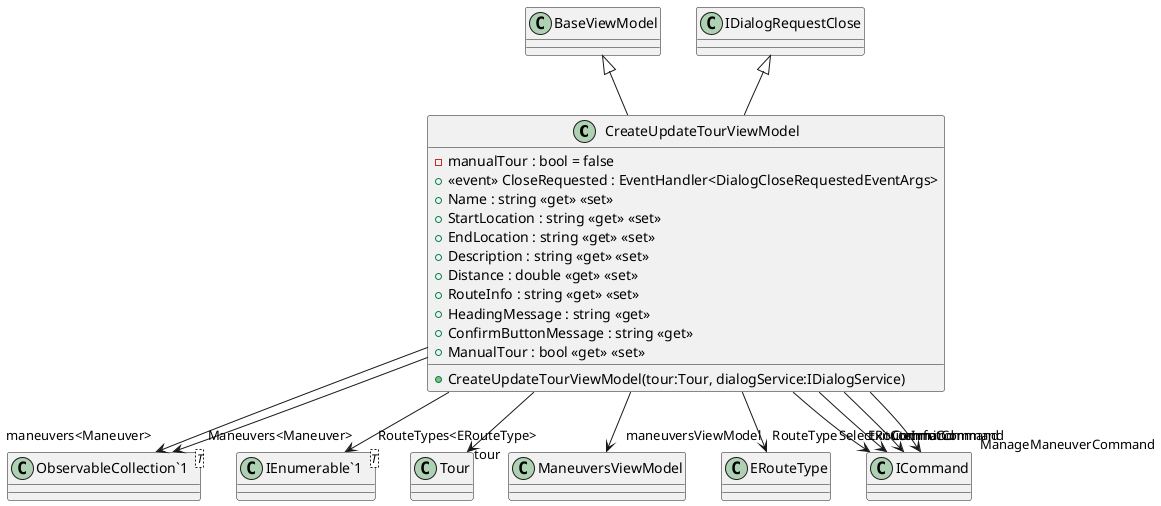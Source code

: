 @startuml
class CreateUpdateTourViewModel {
    - manualTour : bool = false
    +  <<event>> CloseRequested : EventHandler<DialogCloseRequestedEventArgs> 
    + Name : string <<get>> <<set>>
    + StartLocation : string <<get>> <<set>>
    + EndLocation : string <<get>> <<set>>
    + Description : string <<get>> <<set>>
    + Distance : double <<get>> <<set>>
    + RouteInfo : string <<get>> <<set>>
    + HeadingMessage : string <<get>>
    + ConfirmButtonMessage : string <<get>>
    + ManualTour : bool <<get>> <<set>>
    + CreateUpdateTourViewModel(tour:Tour, dialogService:IDialogService)
}
class "ObservableCollection`1"<T> {
}
class "IEnumerable`1"<T> {
}
BaseViewModel <|-- CreateUpdateTourViewModel
IDialogRequestClose <|-- CreateUpdateTourViewModel
CreateUpdateTourViewModel --> "tour" Tour
CreateUpdateTourViewModel --> "maneuvers<Maneuver>" "ObservableCollection`1"
CreateUpdateTourViewModel --> "maneuversViewModel" ManeuversViewModel
CreateUpdateTourViewModel --> "RouteType" ERouteType
CreateUpdateTourViewModel --> "Maneuvers<Maneuver>" "ObservableCollection`1"
CreateUpdateTourViewModel --> "RouteTypes<ERouteType>" "IEnumerable`1"
CreateUpdateTourViewModel --> "ExitCommand" ICommand
CreateUpdateTourViewModel --> "CommitCommand" ICommand
CreateUpdateTourViewModel --> "ManageManeuverCommand" ICommand
CreateUpdateTourViewModel --> "SelectRouteInfoCommand" ICommand
@enduml
